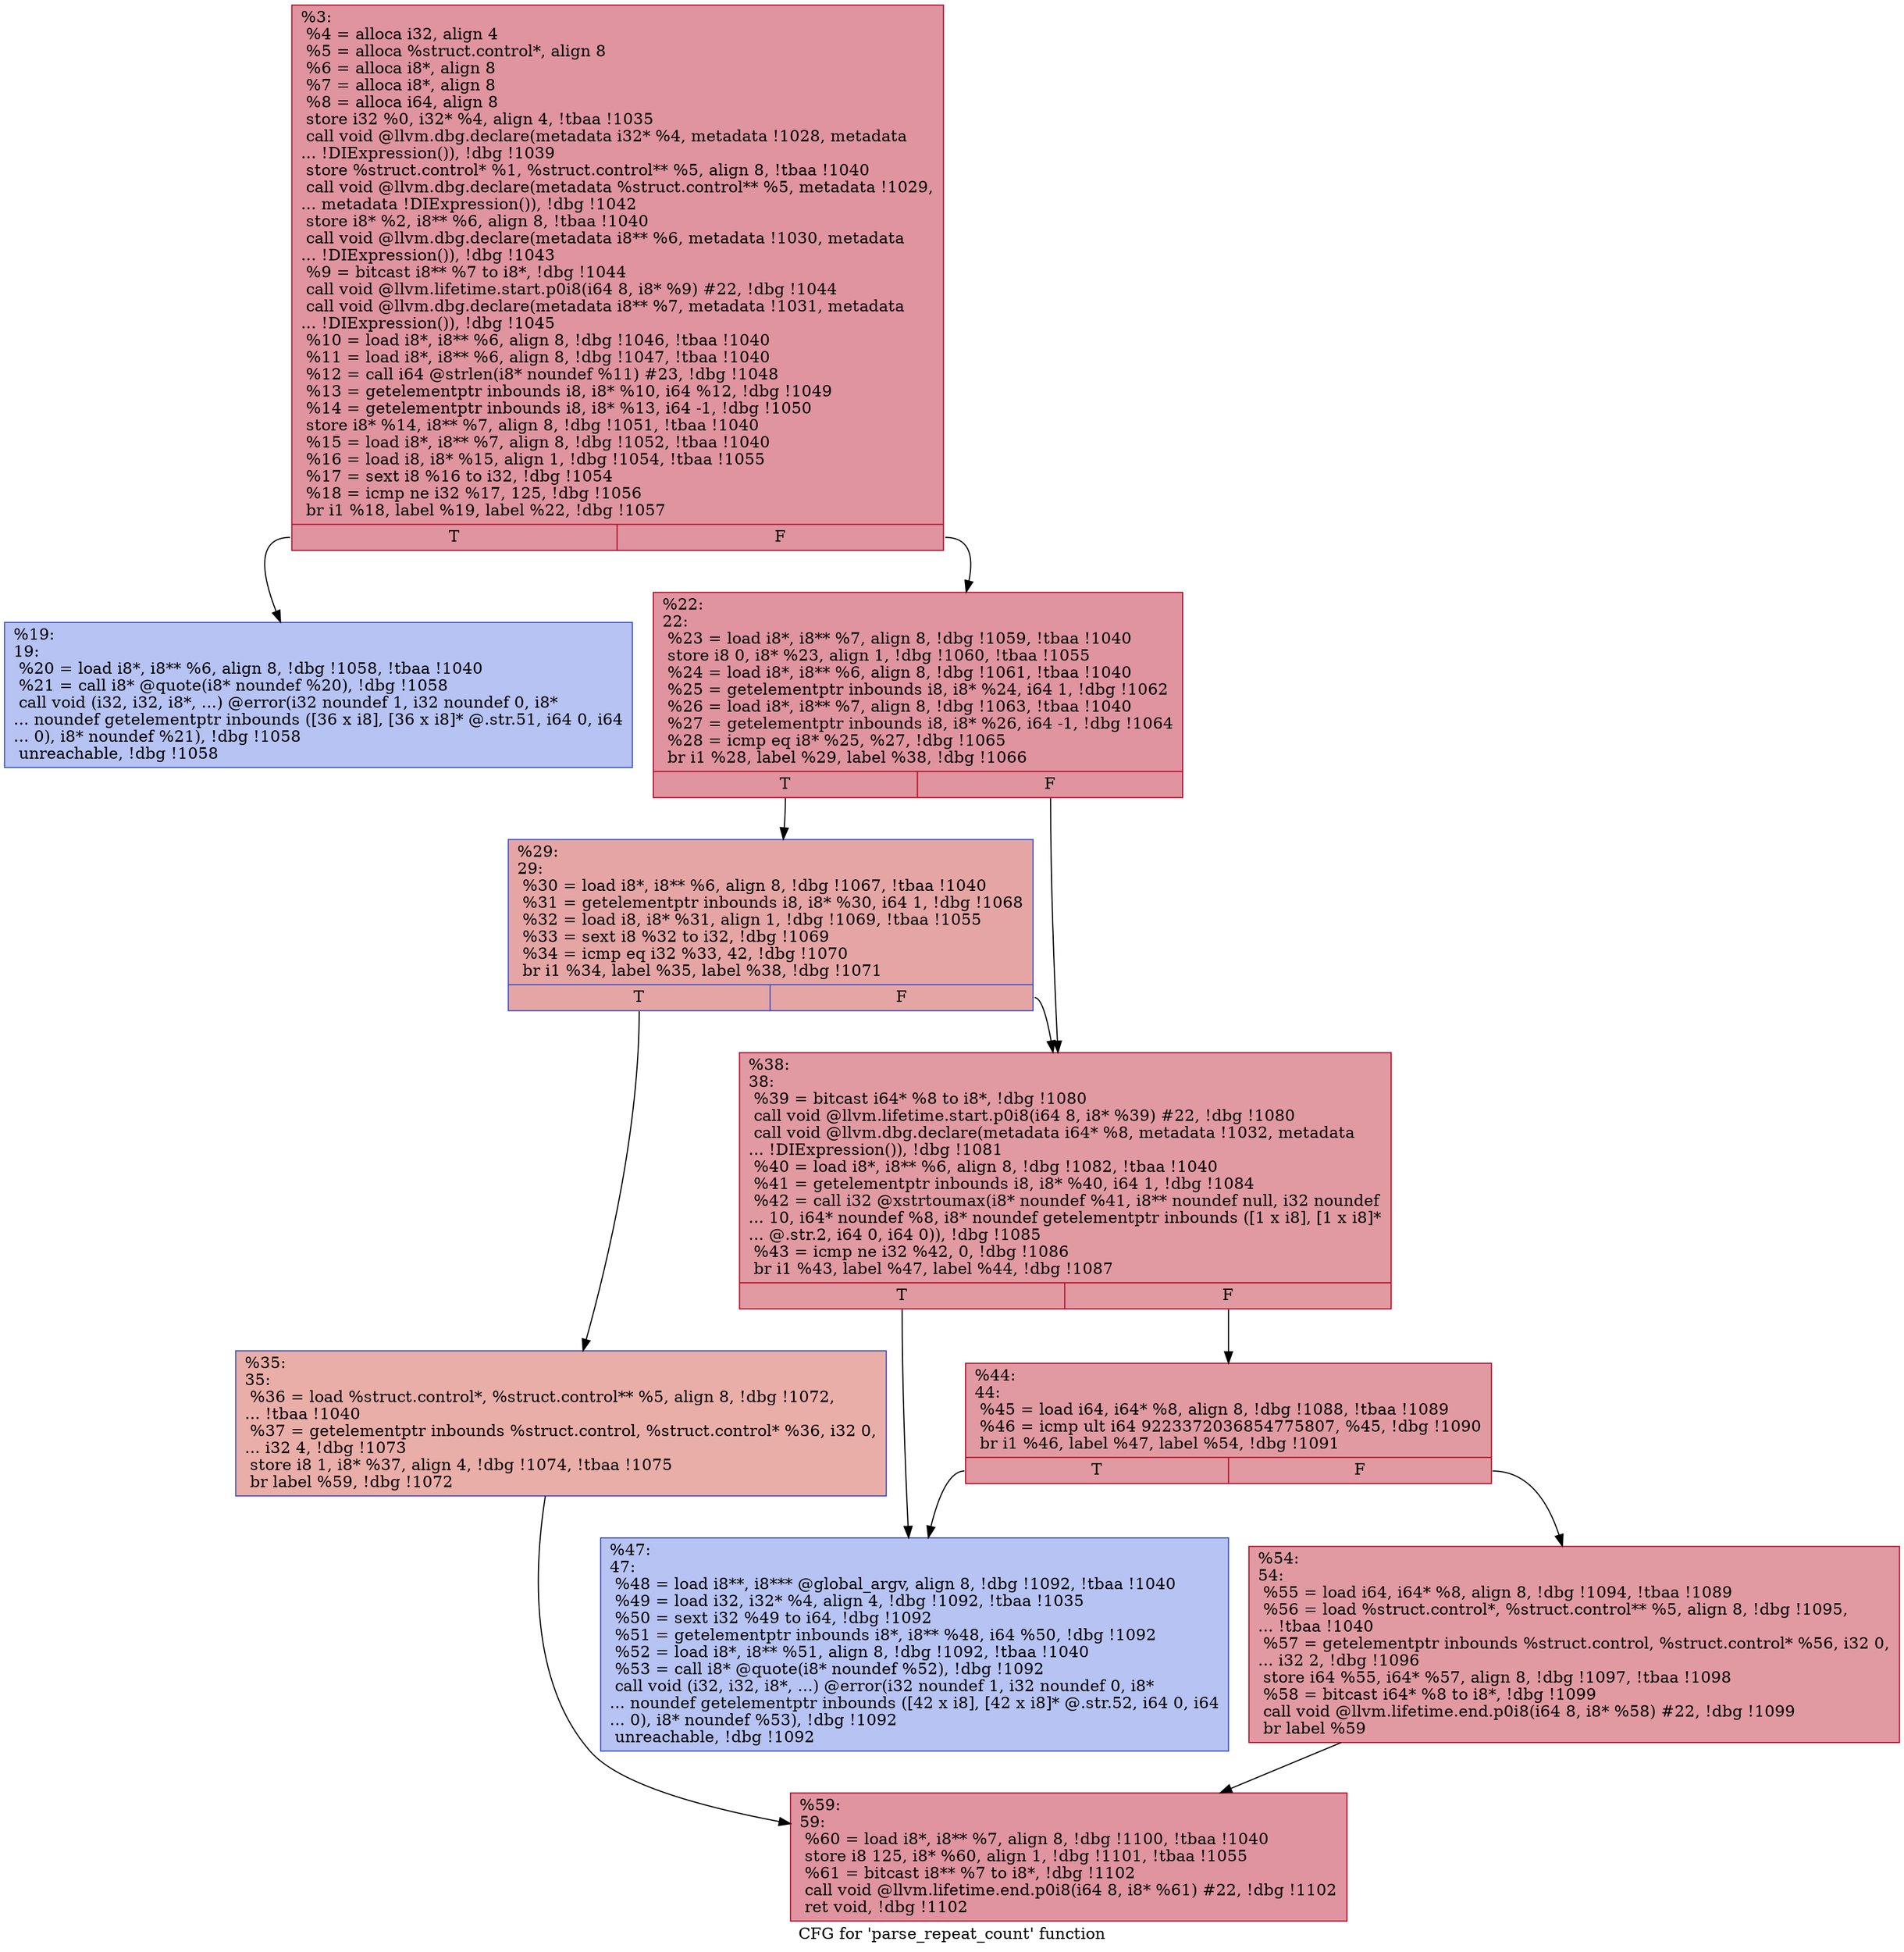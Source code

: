 digraph "CFG for 'parse_repeat_count' function" {
	label="CFG for 'parse_repeat_count' function";

	Node0x23c1c10 [shape=record,color="#b70d28ff", style=filled, fillcolor="#b70d2870",label="{%3:\l  %4 = alloca i32, align 4\l  %5 = alloca %struct.control*, align 8\l  %6 = alloca i8*, align 8\l  %7 = alloca i8*, align 8\l  %8 = alloca i64, align 8\l  store i32 %0, i32* %4, align 4, !tbaa !1035\l  call void @llvm.dbg.declare(metadata i32* %4, metadata !1028, metadata\l... !DIExpression()), !dbg !1039\l  store %struct.control* %1, %struct.control** %5, align 8, !tbaa !1040\l  call void @llvm.dbg.declare(metadata %struct.control** %5, metadata !1029,\l... metadata !DIExpression()), !dbg !1042\l  store i8* %2, i8** %6, align 8, !tbaa !1040\l  call void @llvm.dbg.declare(metadata i8** %6, metadata !1030, metadata\l... !DIExpression()), !dbg !1043\l  %9 = bitcast i8** %7 to i8*, !dbg !1044\l  call void @llvm.lifetime.start.p0i8(i64 8, i8* %9) #22, !dbg !1044\l  call void @llvm.dbg.declare(metadata i8** %7, metadata !1031, metadata\l... !DIExpression()), !dbg !1045\l  %10 = load i8*, i8** %6, align 8, !dbg !1046, !tbaa !1040\l  %11 = load i8*, i8** %6, align 8, !dbg !1047, !tbaa !1040\l  %12 = call i64 @strlen(i8* noundef %11) #23, !dbg !1048\l  %13 = getelementptr inbounds i8, i8* %10, i64 %12, !dbg !1049\l  %14 = getelementptr inbounds i8, i8* %13, i64 -1, !dbg !1050\l  store i8* %14, i8** %7, align 8, !dbg !1051, !tbaa !1040\l  %15 = load i8*, i8** %7, align 8, !dbg !1052, !tbaa !1040\l  %16 = load i8, i8* %15, align 1, !dbg !1054, !tbaa !1055\l  %17 = sext i8 %16 to i32, !dbg !1054\l  %18 = icmp ne i32 %17, 125, !dbg !1056\l  br i1 %18, label %19, label %22, !dbg !1057\l|{<s0>T|<s1>F}}"];
	Node0x23c1c10:s0 -> Node0x23c3990;
	Node0x23c1c10:s1 -> Node0x23c39e0;
	Node0x23c3990 [shape=record,color="#3d50c3ff", style=filled, fillcolor="#5977e370",label="{%19:\l19:                                               \l  %20 = load i8*, i8** %6, align 8, !dbg !1058, !tbaa !1040\l  %21 = call i8* @quote(i8* noundef %20), !dbg !1058\l  call void (i32, i32, i8*, ...) @error(i32 noundef 1, i32 noundef 0, i8*\l... noundef getelementptr inbounds ([36 x i8], [36 x i8]* @.str.51, i64 0, i64\l... 0), i8* noundef %21), !dbg !1058\l  unreachable, !dbg !1058\l}"];
	Node0x23c39e0 [shape=record,color="#b70d28ff", style=filled, fillcolor="#b70d2870",label="{%22:\l22:                                               \l  %23 = load i8*, i8** %7, align 8, !dbg !1059, !tbaa !1040\l  store i8 0, i8* %23, align 1, !dbg !1060, !tbaa !1055\l  %24 = load i8*, i8** %6, align 8, !dbg !1061, !tbaa !1040\l  %25 = getelementptr inbounds i8, i8* %24, i64 1, !dbg !1062\l  %26 = load i8*, i8** %7, align 8, !dbg !1063, !tbaa !1040\l  %27 = getelementptr inbounds i8, i8* %26, i64 -1, !dbg !1064\l  %28 = icmp eq i8* %25, %27, !dbg !1065\l  br i1 %28, label %29, label %38, !dbg !1066\l|{<s0>T|<s1>F}}"];
	Node0x23c39e0:s0 -> Node0x23c3a30;
	Node0x23c39e0:s1 -> Node0x23c3ad0;
	Node0x23c3a30 [shape=record,color="#3d50c3ff", style=filled, fillcolor="#c5333470",label="{%29:\l29:                                               \l  %30 = load i8*, i8** %6, align 8, !dbg !1067, !tbaa !1040\l  %31 = getelementptr inbounds i8, i8* %30, i64 1, !dbg !1068\l  %32 = load i8, i8* %31, align 1, !dbg !1069, !tbaa !1055\l  %33 = sext i8 %32 to i32, !dbg !1069\l  %34 = icmp eq i32 %33, 42, !dbg !1070\l  br i1 %34, label %35, label %38, !dbg !1071\l|{<s0>T|<s1>F}}"];
	Node0x23c3a30:s0 -> Node0x23c3a80;
	Node0x23c3a30:s1 -> Node0x23c3ad0;
	Node0x23c3a80 [shape=record,color="#3d50c3ff", style=filled, fillcolor="#d0473d70",label="{%35:\l35:                                               \l  %36 = load %struct.control*, %struct.control** %5, align 8, !dbg !1072,\l... !tbaa !1040\l  %37 = getelementptr inbounds %struct.control, %struct.control* %36, i32 0,\l... i32 4, !dbg !1073\l  store i8 1, i8* %37, align 4, !dbg !1074, !tbaa !1075\l  br label %59, !dbg !1072\l}"];
	Node0x23c3a80 -> Node0x23c3c10;
	Node0x23c3ad0 [shape=record,color="#b70d28ff", style=filled, fillcolor="#bb1b2c70",label="{%38:\l38:                                               \l  %39 = bitcast i64* %8 to i8*, !dbg !1080\l  call void @llvm.lifetime.start.p0i8(i64 8, i8* %39) #22, !dbg !1080\l  call void @llvm.dbg.declare(metadata i64* %8, metadata !1032, metadata\l... !DIExpression()), !dbg !1081\l  %40 = load i8*, i8** %6, align 8, !dbg !1082, !tbaa !1040\l  %41 = getelementptr inbounds i8, i8* %40, i64 1, !dbg !1084\l  %42 = call i32 @xstrtoumax(i8* noundef %41, i8** noundef null, i32 noundef\l... 10, i64* noundef %8, i8* noundef getelementptr inbounds ([1 x i8], [1 x i8]*\l... @.str.2, i64 0, i64 0)), !dbg !1085\l  %43 = icmp ne i32 %42, 0, !dbg !1086\l  br i1 %43, label %47, label %44, !dbg !1087\l|{<s0>T|<s1>F}}"];
	Node0x23c3ad0:s0 -> Node0x23c3b70;
	Node0x23c3ad0:s1 -> Node0x23c3b20;
	Node0x23c3b20 [shape=record,color="#b70d28ff", style=filled, fillcolor="#bb1b2c70",label="{%44:\l44:                                               \l  %45 = load i64, i64* %8, align 8, !dbg !1088, !tbaa !1089\l  %46 = icmp ult i64 9223372036854775807, %45, !dbg !1090\l  br i1 %46, label %47, label %54, !dbg !1091\l|{<s0>T|<s1>F}}"];
	Node0x23c3b20:s0 -> Node0x23c3b70;
	Node0x23c3b20:s1 -> Node0x23c3bc0;
	Node0x23c3b70 [shape=record,color="#3d50c3ff", style=filled, fillcolor="#5b7ae570",label="{%47:\l47:                                               \l  %48 = load i8**, i8*** @global_argv, align 8, !dbg !1092, !tbaa !1040\l  %49 = load i32, i32* %4, align 4, !dbg !1092, !tbaa !1035\l  %50 = sext i32 %49 to i64, !dbg !1092\l  %51 = getelementptr inbounds i8*, i8** %48, i64 %50, !dbg !1092\l  %52 = load i8*, i8** %51, align 8, !dbg !1092, !tbaa !1040\l  %53 = call i8* @quote(i8* noundef %52), !dbg !1092\l  call void (i32, i32, i8*, ...) @error(i32 noundef 1, i32 noundef 0, i8*\l... noundef getelementptr inbounds ([42 x i8], [42 x i8]* @.str.52, i64 0, i64\l... 0), i8* noundef %53), !dbg !1092\l  unreachable, !dbg !1092\l}"];
	Node0x23c3bc0 [shape=record,color="#b70d28ff", style=filled, fillcolor="#bb1b2c70",label="{%54:\l54:                                               \l  %55 = load i64, i64* %8, align 8, !dbg !1094, !tbaa !1089\l  %56 = load %struct.control*, %struct.control** %5, align 8, !dbg !1095,\l... !tbaa !1040\l  %57 = getelementptr inbounds %struct.control, %struct.control* %56, i32 0,\l... i32 2, !dbg !1096\l  store i64 %55, i64* %57, align 8, !dbg !1097, !tbaa !1098\l  %58 = bitcast i64* %8 to i8*, !dbg !1099\l  call void @llvm.lifetime.end.p0i8(i64 8, i8* %58) #22, !dbg !1099\l  br label %59\l}"];
	Node0x23c3bc0 -> Node0x23c3c10;
	Node0x23c3c10 [shape=record,color="#b70d28ff", style=filled, fillcolor="#b70d2870",label="{%59:\l59:                                               \l  %60 = load i8*, i8** %7, align 8, !dbg !1100, !tbaa !1040\l  store i8 125, i8* %60, align 1, !dbg !1101, !tbaa !1055\l  %61 = bitcast i8** %7 to i8*, !dbg !1102\l  call void @llvm.lifetime.end.p0i8(i64 8, i8* %61) #22, !dbg !1102\l  ret void, !dbg !1102\l}"];
}
